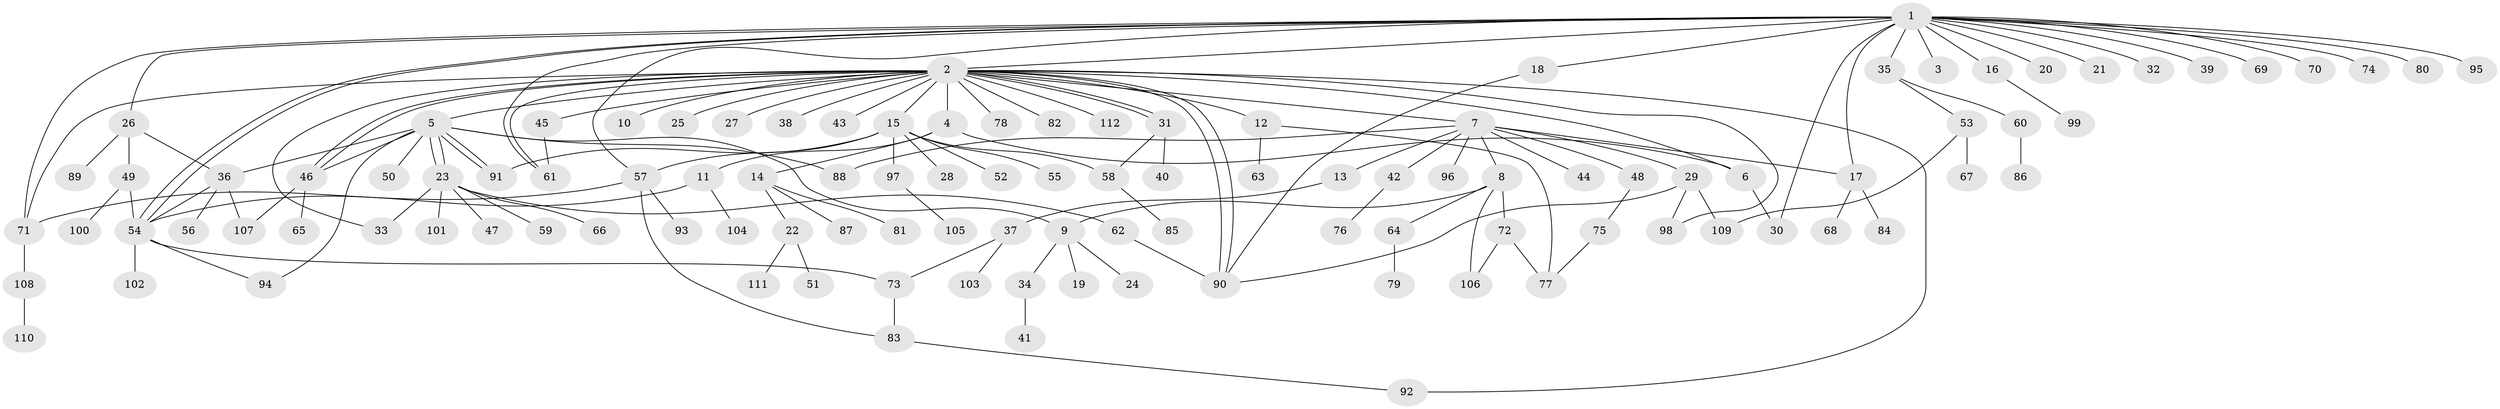 // coarse degree distribution, {20: 0.017857142857142856, 23: 0.017857142857142856, 1: 0.5178571428571429, 4: 0.10714285714285714, 10: 0.017857142857142856, 3: 0.05357142857142857, 7: 0.05357142857142857, 2: 0.17857142857142858, 5: 0.03571428571428571}
// Generated by graph-tools (version 1.1) at 2025/18/03/04/25 18:18:23]
// undirected, 112 vertices, 148 edges
graph export_dot {
graph [start="1"]
  node [color=gray90,style=filled];
  1;
  2;
  3;
  4;
  5;
  6;
  7;
  8;
  9;
  10;
  11;
  12;
  13;
  14;
  15;
  16;
  17;
  18;
  19;
  20;
  21;
  22;
  23;
  24;
  25;
  26;
  27;
  28;
  29;
  30;
  31;
  32;
  33;
  34;
  35;
  36;
  37;
  38;
  39;
  40;
  41;
  42;
  43;
  44;
  45;
  46;
  47;
  48;
  49;
  50;
  51;
  52;
  53;
  54;
  55;
  56;
  57;
  58;
  59;
  60;
  61;
  62;
  63;
  64;
  65;
  66;
  67;
  68;
  69;
  70;
  71;
  72;
  73;
  74;
  75;
  76;
  77;
  78;
  79;
  80;
  81;
  82;
  83;
  84;
  85;
  86;
  87;
  88;
  89;
  90;
  91;
  92;
  93;
  94;
  95;
  96;
  97;
  98;
  99;
  100;
  101;
  102;
  103;
  104;
  105;
  106;
  107;
  108;
  109;
  110;
  111;
  112;
  1 -- 2;
  1 -- 3;
  1 -- 16;
  1 -- 17;
  1 -- 18;
  1 -- 20;
  1 -- 21;
  1 -- 26;
  1 -- 30;
  1 -- 32;
  1 -- 35;
  1 -- 39;
  1 -- 54;
  1 -- 54;
  1 -- 57;
  1 -- 61;
  1 -- 69;
  1 -- 70;
  1 -- 71;
  1 -- 74;
  1 -- 80;
  1 -- 95;
  2 -- 4;
  2 -- 5;
  2 -- 6;
  2 -- 7;
  2 -- 10;
  2 -- 12;
  2 -- 15;
  2 -- 25;
  2 -- 27;
  2 -- 31;
  2 -- 31;
  2 -- 33;
  2 -- 38;
  2 -- 43;
  2 -- 45;
  2 -- 46;
  2 -- 46;
  2 -- 61;
  2 -- 71;
  2 -- 78;
  2 -- 82;
  2 -- 90;
  2 -- 90;
  2 -- 92;
  2 -- 98;
  2 -- 112;
  4 -- 6;
  4 -- 11;
  4 -- 14;
  5 -- 9;
  5 -- 23;
  5 -- 23;
  5 -- 36;
  5 -- 46;
  5 -- 50;
  5 -- 88;
  5 -- 91;
  5 -- 91;
  5 -- 94;
  6 -- 30;
  7 -- 8;
  7 -- 13;
  7 -- 17;
  7 -- 29;
  7 -- 42;
  7 -- 44;
  7 -- 48;
  7 -- 88;
  7 -- 96;
  8 -- 9;
  8 -- 64;
  8 -- 72;
  8 -- 106;
  9 -- 19;
  9 -- 24;
  9 -- 34;
  11 -- 54;
  11 -- 104;
  12 -- 63;
  12 -- 77;
  13 -- 37;
  14 -- 22;
  14 -- 81;
  14 -- 87;
  15 -- 28;
  15 -- 52;
  15 -- 55;
  15 -- 57;
  15 -- 58;
  15 -- 91;
  15 -- 97;
  16 -- 99;
  17 -- 68;
  17 -- 84;
  18 -- 90;
  22 -- 51;
  22 -- 111;
  23 -- 33;
  23 -- 47;
  23 -- 59;
  23 -- 62;
  23 -- 66;
  23 -- 101;
  26 -- 36;
  26 -- 49;
  26 -- 89;
  29 -- 90;
  29 -- 98;
  29 -- 109;
  31 -- 40;
  31 -- 58;
  34 -- 41;
  35 -- 53;
  35 -- 60;
  36 -- 54;
  36 -- 56;
  36 -- 107;
  37 -- 73;
  37 -- 103;
  42 -- 76;
  45 -- 61;
  46 -- 65;
  46 -- 107;
  48 -- 75;
  49 -- 54;
  49 -- 100;
  53 -- 67;
  53 -- 109;
  54 -- 73;
  54 -- 94;
  54 -- 102;
  57 -- 71;
  57 -- 83;
  57 -- 93;
  58 -- 85;
  60 -- 86;
  62 -- 90;
  64 -- 79;
  71 -- 108;
  72 -- 77;
  72 -- 106;
  73 -- 83;
  75 -- 77;
  83 -- 92;
  97 -- 105;
  108 -- 110;
}

